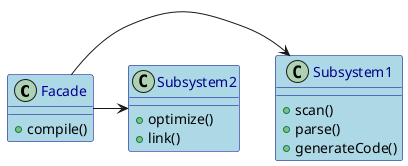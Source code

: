 @startuml
class Facade {
  +compile()
}

class Subsystem1 {
  +scan()
  +parse()
  +generateCode()
}

class Subsystem2 {
  +optimize()
  +link()
}

Facade -> Subsystem1
Facade -> Subsystem2

skinparam class {
  BackgroundColor LightBlue
  BorderColor DarkBlue
  ArrowColor DarkBlue
  FontColor DarkBlue
}

@enduml
